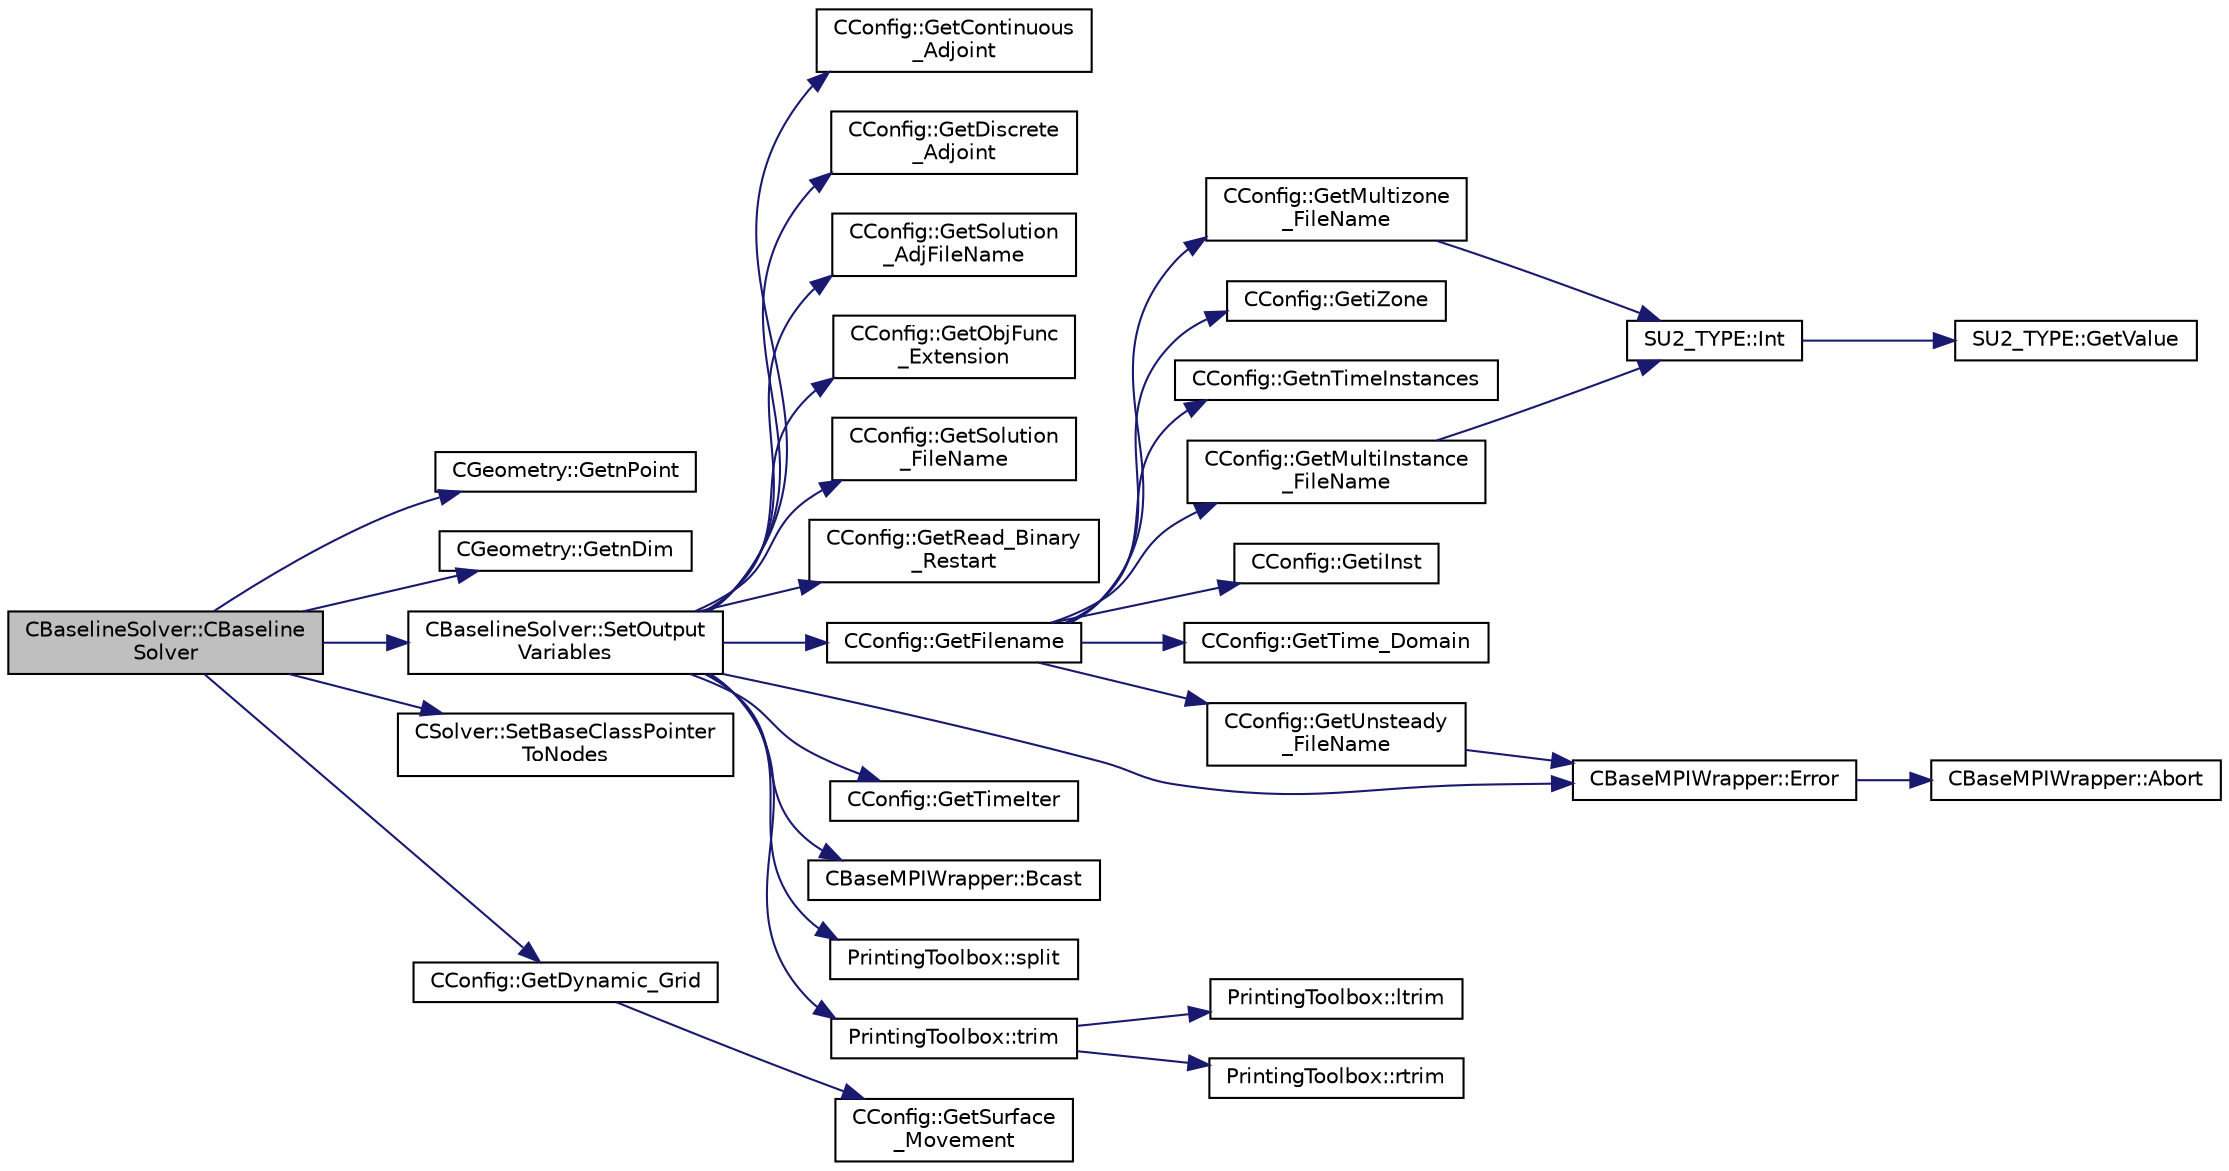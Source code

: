 digraph "CBaselineSolver::CBaselineSolver"
{
  edge [fontname="Helvetica",fontsize="10",labelfontname="Helvetica",labelfontsize="10"];
  node [fontname="Helvetica",fontsize="10",shape=record];
  rankdir="LR";
  Node2 [label="CBaselineSolver::CBaseline\lSolver",height=0.2,width=0.4,color="black", fillcolor="grey75", style="filled", fontcolor="black"];
  Node2 -> Node3 [color="midnightblue",fontsize="10",style="solid",fontname="Helvetica"];
  Node3 [label="CGeometry::GetnPoint",height=0.2,width=0.4,color="black", fillcolor="white", style="filled",URL="$class_c_geometry.html#aa68b666b38f4d2c7021736ae86940f44",tooltip="Get number of points. "];
  Node2 -> Node4 [color="midnightblue",fontsize="10",style="solid",fontname="Helvetica"];
  Node4 [label="CGeometry::GetnDim",height=0.2,width=0.4,color="black", fillcolor="white", style="filled",URL="$class_c_geometry.html#a2af01006c0c4f74ba089582f1a3587fe",tooltip="Get number of coordinates. "];
  Node2 -> Node5 [color="midnightblue",fontsize="10",style="solid",fontname="Helvetica"];
  Node5 [label="CBaselineSolver::SetOutput\lVariables",height=0.2,width=0.4,color="black", fillcolor="white", style="filled",URL="$class_c_baseline_solver.html#ab8e4b1b71d637dd0adee324d4a7a6315",tooltip="Set the number of variables and string names from the restart file. "];
  Node5 -> Node6 [color="midnightblue",fontsize="10",style="solid",fontname="Helvetica"];
  Node6 [label="CConfig::GetContinuous\l_Adjoint",height=0.2,width=0.4,color="black", fillcolor="white", style="filled",URL="$class_c_config.html#a2917fd8eeb6a8bf275a3fc351aac2a5e",tooltip="Determines if problem is adjoint. "];
  Node5 -> Node7 [color="midnightblue",fontsize="10",style="solid",fontname="Helvetica"];
  Node7 [label="CConfig::GetDiscrete\l_Adjoint",height=0.2,width=0.4,color="black", fillcolor="white", style="filled",URL="$class_c_config.html#abe9f117dab934d76e518a9e8e40b142a",tooltip="Get the indicator whether we are solving an discrete adjoint problem. "];
  Node5 -> Node8 [color="midnightblue",fontsize="10",style="solid",fontname="Helvetica"];
  Node8 [label="CConfig::GetSolution\l_AdjFileName",height=0.2,width=0.4,color="black", fillcolor="white", style="filled",URL="$class_c_config.html#a5462c8f508ec750d265d4ec8ae21fc80",tooltip="Get the name of the file with the solution of the adjoint flow problem with drag objective function..."];
  Node5 -> Node9 [color="midnightblue",fontsize="10",style="solid",fontname="Helvetica"];
  Node9 [label="CConfig::GetObjFunc\l_Extension",height=0.2,width=0.4,color="black", fillcolor="white", style="filled",URL="$class_c_config.html#ad735d24b1c344410abea90ac9c6bb226",tooltip="Append the input filename string with the appropriate objective function extension. "];
  Node5 -> Node10 [color="midnightblue",fontsize="10",style="solid",fontname="Helvetica"];
  Node10 [label="CConfig::GetSolution\l_FileName",height=0.2,width=0.4,color="black", fillcolor="white", style="filled",URL="$class_c_config.html#a90d768708abc0f55180279efbea01485",tooltip="Get the name of the file with the solution of the flow problem. "];
  Node5 -> Node11 [color="midnightblue",fontsize="10",style="solid",fontname="Helvetica"];
  Node11 [label="CConfig::GetRead_Binary\l_Restart",height=0.2,width=0.4,color="black", fillcolor="white", style="filled",URL="$class_c_config.html#a37f4ffc9f97f54715ea40e411e60670f",tooltip="Flag for whether binary SU2 native restart files are read. "];
  Node5 -> Node12 [color="midnightblue",fontsize="10",style="solid",fontname="Helvetica"];
  Node12 [label="CConfig::GetFilename",height=0.2,width=0.4,color="black", fillcolor="white", style="filled",URL="$class_c_config.html#a71b8b08c6c1ba23c9ba1ed687bb635dc",tooltip="Add any numbers necessary to the filename (iteration number, zone ID ...) "];
  Node12 -> Node13 [color="midnightblue",fontsize="10",style="solid",fontname="Helvetica"];
  Node13 [label="CConfig::GetMultizone\l_FileName",height=0.2,width=0.4,color="black", fillcolor="white", style="filled",URL="$class_c_config.html#af4d81fc4ec805bb4a89f3739048d8824",tooltip="Append the zone index to the restart or the solution files. "];
  Node13 -> Node14 [color="midnightblue",fontsize="10",style="solid",fontname="Helvetica"];
  Node14 [label="SU2_TYPE::Int",height=0.2,width=0.4,color="black", fillcolor="white", style="filled",URL="$namespace_s_u2___t_y_p_e.html#a6b48817766d8a6486caa2807a52f6bae",tooltip="Casts the primitive value to int (uses GetValue, already implemented for each type). "];
  Node14 -> Node15 [color="midnightblue",fontsize="10",style="solid",fontname="Helvetica"];
  Node15 [label="SU2_TYPE::GetValue",height=0.2,width=0.4,color="black", fillcolor="white", style="filled",URL="$namespace_s_u2___t_y_p_e.html#a0ed43473f5a450ce028d088427bf10cb",tooltip="Get the (primitive) value of the datatype (needs to be implemented for each new type). "];
  Node12 -> Node16 [color="midnightblue",fontsize="10",style="solid",fontname="Helvetica"];
  Node16 [label="CConfig::GetiZone",height=0.2,width=0.4,color="black", fillcolor="white", style="filled",URL="$class_c_config.html#ac09e21f44792b38adb3f933a4426b25f",tooltip="Provides the number of varaibles. "];
  Node12 -> Node17 [color="midnightblue",fontsize="10",style="solid",fontname="Helvetica"];
  Node17 [label="CConfig::GetnTimeInstances",height=0.2,width=0.4,color="black", fillcolor="white", style="filled",URL="$class_c_config.html#a2e52fd45c8b5179c9cb3ce5fff935f11",tooltip="Retrieves the number of periodic time instances for Harmonic Balance. "];
  Node12 -> Node18 [color="midnightblue",fontsize="10",style="solid",fontname="Helvetica"];
  Node18 [label="CConfig::GetMultiInstance\l_FileName",height=0.2,width=0.4,color="black", fillcolor="white", style="filled",URL="$class_c_config.html#aa09a28009de12d84ac2e640489bc70fe",tooltip="Append the instance index to the restart or the solution files. "];
  Node18 -> Node14 [color="midnightblue",fontsize="10",style="solid",fontname="Helvetica"];
  Node12 -> Node19 [color="midnightblue",fontsize="10",style="solid",fontname="Helvetica"];
  Node19 [label="CConfig::GetiInst",height=0.2,width=0.4,color="black", fillcolor="white", style="filled",URL="$class_c_config.html#a13643de8d58ed6b848b193eae54c97e8",tooltip="Get the current instance. "];
  Node12 -> Node20 [color="midnightblue",fontsize="10",style="solid",fontname="Helvetica"];
  Node20 [label="CConfig::GetTime_Domain",height=0.2,width=0.4,color="black", fillcolor="white", style="filled",URL="$class_c_config.html#a6a11350b3c8d7577318be43cda6f7292",tooltip="Check if the multizone problem is solved for time domain. "];
  Node12 -> Node21 [color="midnightblue",fontsize="10",style="solid",fontname="Helvetica"];
  Node21 [label="CConfig::GetUnsteady\l_FileName",height=0.2,width=0.4,color="black", fillcolor="white", style="filled",URL="$class_c_config.html#a58c909cea24176adb2b2e9115fa6de7f",tooltip="Augment the input filename with the iteration number for an unsteady file. "];
  Node21 -> Node22 [color="midnightblue",fontsize="10",style="solid",fontname="Helvetica"];
  Node22 [label="CBaseMPIWrapper::Error",height=0.2,width=0.4,color="black", fillcolor="white", style="filled",URL="$class_c_base_m_p_i_wrapper.html#a04457c47629bda56704e6a8804833eeb"];
  Node22 -> Node23 [color="midnightblue",fontsize="10",style="solid",fontname="Helvetica"];
  Node23 [label="CBaseMPIWrapper::Abort",height=0.2,width=0.4,color="black", fillcolor="white", style="filled",URL="$class_c_base_m_p_i_wrapper.html#a21ef5681e2acb532d345e9bab173ef07"];
  Node5 -> Node24 [color="midnightblue",fontsize="10",style="solid",fontname="Helvetica"];
  Node24 [label="CConfig::GetTimeIter",height=0.2,width=0.4,color="black", fillcolor="white", style="filled",URL="$class_c_config.html#aa659f28a1d71b0924944a9fb248e3d6e",tooltip="Get the current time iteration number. "];
  Node5 -> Node22 [color="midnightblue",fontsize="10",style="solid",fontname="Helvetica"];
  Node5 -> Node25 [color="midnightblue",fontsize="10",style="solid",fontname="Helvetica"];
  Node25 [label="CBaseMPIWrapper::Bcast",height=0.2,width=0.4,color="black", fillcolor="white", style="filled",URL="$class_c_base_m_p_i_wrapper.html#ae816a2f124ea5ae95337418462514df5"];
  Node5 -> Node26 [color="midnightblue",fontsize="10",style="solid",fontname="Helvetica"];
  Node26 [label="PrintingToolbox::split",height=0.2,width=0.4,color="black", fillcolor="white", style="filled",URL="$namespace_printing_toolbox.html#abd4b09ef601c48797157b3576d4c7141"];
  Node5 -> Node27 [color="midnightblue",fontsize="10",style="solid",fontname="Helvetica"];
  Node27 [label="PrintingToolbox::trim",height=0.2,width=0.4,color="black", fillcolor="white", style="filled",URL="$namespace_printing_toolbox.html#a8d3bf1566f372942cfb12952d4fca751"];
  Node27 -> Node28 [color="midnightblue",fontsize="10",style="solid",fontname="Helvetica"];
  Node28 [label="PrintingToolbox::ltrim",height=0.2,width=0.4,color="black", fillcolor="white", style="filled",URL="$namespace_printing_toolbox.html#a434608584a5874efeb4799797cdda637"];
  Node27 -> Node29 [color="midnightblue",fontsize="10",style="solid",fontname="Helvetica"];
  Node29 [label="PrintingToolbox::rtrim",height=0.2,width=0.4,color="black", fillcolor="white", style="filled",URL="$namespace_printing_toolbox.html#a60e271bb6995e55d8c0a0522b714940d"];
  Node2 -> Node30 [color="midnightblue",fontsize="10",style="solid",fontname="Helvetica"];
  Node30 [label="CSolver::SetBaseClassPointer\lToNodes",height=0.2,width=0.4,color="black", fillcolor="white", style="filled",URL="$class_c_solver.html#ad982896202dae6e41bfd3568f597cf46",tooltip="Call this method to set \"base_nodes\" after the \"nodes\" variable of the derived solver is instantiated..."];
  Node2 -> Node31 [color="midnightblue",fontsize="10",style="solid",fontname="Helvetica"];
  Node31 [label="CConfig::GetDynamic_Grid",height=0.2,width=0.4,color="black", fillcolor="white", style="filled",URL="$class_c_config.html#aec128f3c410ba39efff14e6e4ae2db13",tooltip="Get information about dynamic grids. "];
  Node31 -> Node32 [color="midnightblue",fontsize="10",style="solid",fontname="Helvetica"];
  Node32 [label="CConfig::GetSurface\l_Movement",height=0.2,width=0.4,color="black", fillcolor="white", style="filled",URL="$class_c_config.html#a67dbc09d0ad95072023d7f356333d6c8",tooltip="Get information about deforming markers. "];
}
